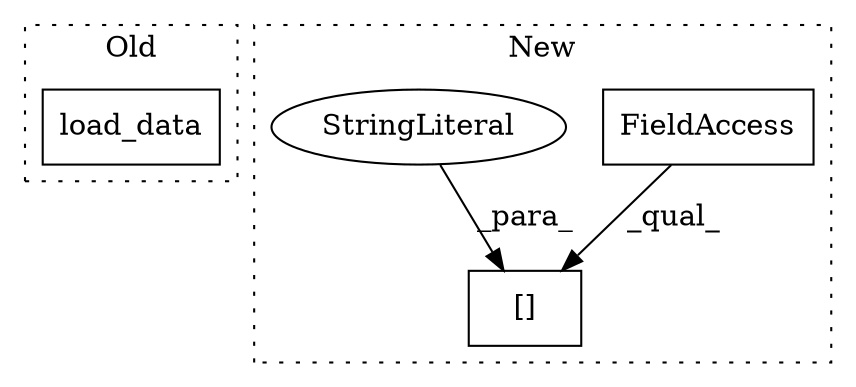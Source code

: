 digraph G {
subgraph cluster0 {
1 [label="load_data" a="32" s="1983,2003" l="10,1" shape="box"];
label = "Old";
style="dotted";
}
subgraph cluster1 {
2 [label="[]" a="2" s="1849,1872" l="13,1" shape="box"];
3 [label="FieldAccess" a="22" s="1849" l="12" shape="box"];
4 [label="StringLiteral" a="45" s="1862" l="10" shape="ellipse"];
label = "New";
style="dotted";
}
3 -> 2 [label="_qual_"];
4 -> 2 [label="_para_"];
}